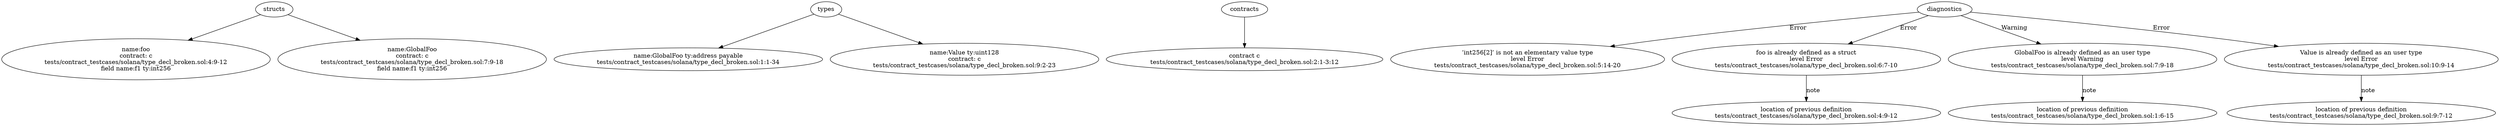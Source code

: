 strict digraph "tests/contract_testcases/solana/type_decl_broken.sol" {
	foo [label="name:foo\ncontract: c\ntests/contract_testcases/solana/type_decl_broken.sol:4:9-12\nfield name:f1 ty:int256"]
	GlobalFoo [label="name:GlobalFoo\ncontract: c\ntests/contract_testcases/solana/type_decl_broken.sol:7:9-18\nfield name:f1 ty:int256"]
	GlobalFoo_4 [label="name:GlobalFoo ty:address payable\ntests/contract_testcases/solana/type_decl_broken.sol:1:1-34"]
	Value [label="name:Value ty:uint128\ncontract: c\ntests/contract_testcases/solana/type_decl_broken.sol:9:2-23"]
	contract [label="contract c\ntests/contract_testcases/solana/type_decl_broken.sol:2:1-3:12"]
	diagnostic [label="’int256[2]’ is not an elementary value type\nlevel Error\ntests/contract_testcases/solana/type_decl_broken.sol:5:14-20"]
	diagnostic_11 [label="foo is already defined as a struct\nlevel Error\ntests/contract_testcases/solana/type_decl_broken.sol:6:7-10"]
	note [label="location of previous definition\ntests/contract_testcases/solana/type_decl_broken.sol:4:9-12"]
	diagnostic_13 [label="GlobalFoo is already defined as an user type\nlevel Warning\ntests/contract_testcases/solana/type_decl_broken.sol:7:9-18"]
	note_14 [label="location of previous definition\ntests/contract_testcases/solana/type_decl_broken.sol:1:6-15"]
	diagnostic_15 [label="Value is already defined as an user type\nlevel Error\ntests/contract_testcases/solana/type_decl_broken.sol:10:9-14"]
	note_16 [label="location of previous definition\ntests/contract_testcases/solana/type_decl_broken.sol:9:7-12"]
	structs -> foo
	structs -> GlobalFoo
	types -> GlobalFoo_4
	types -> Value
	contracts -> contract
	diagnostics -> diagnostic [label="Error"]
	diagnostics -> diagnostic_11 [label="Error"]
	diagnostic_11 -> note [label="note"]
	diagnostics -> diagnostic_13 [label="Warning"]
	diagnostic_13 -> note_14 [label="note"]
	diagnostics -> diagnostic_15 [label="Error"]
	diagnostic_15 -> note_16 [label="note"]
}
